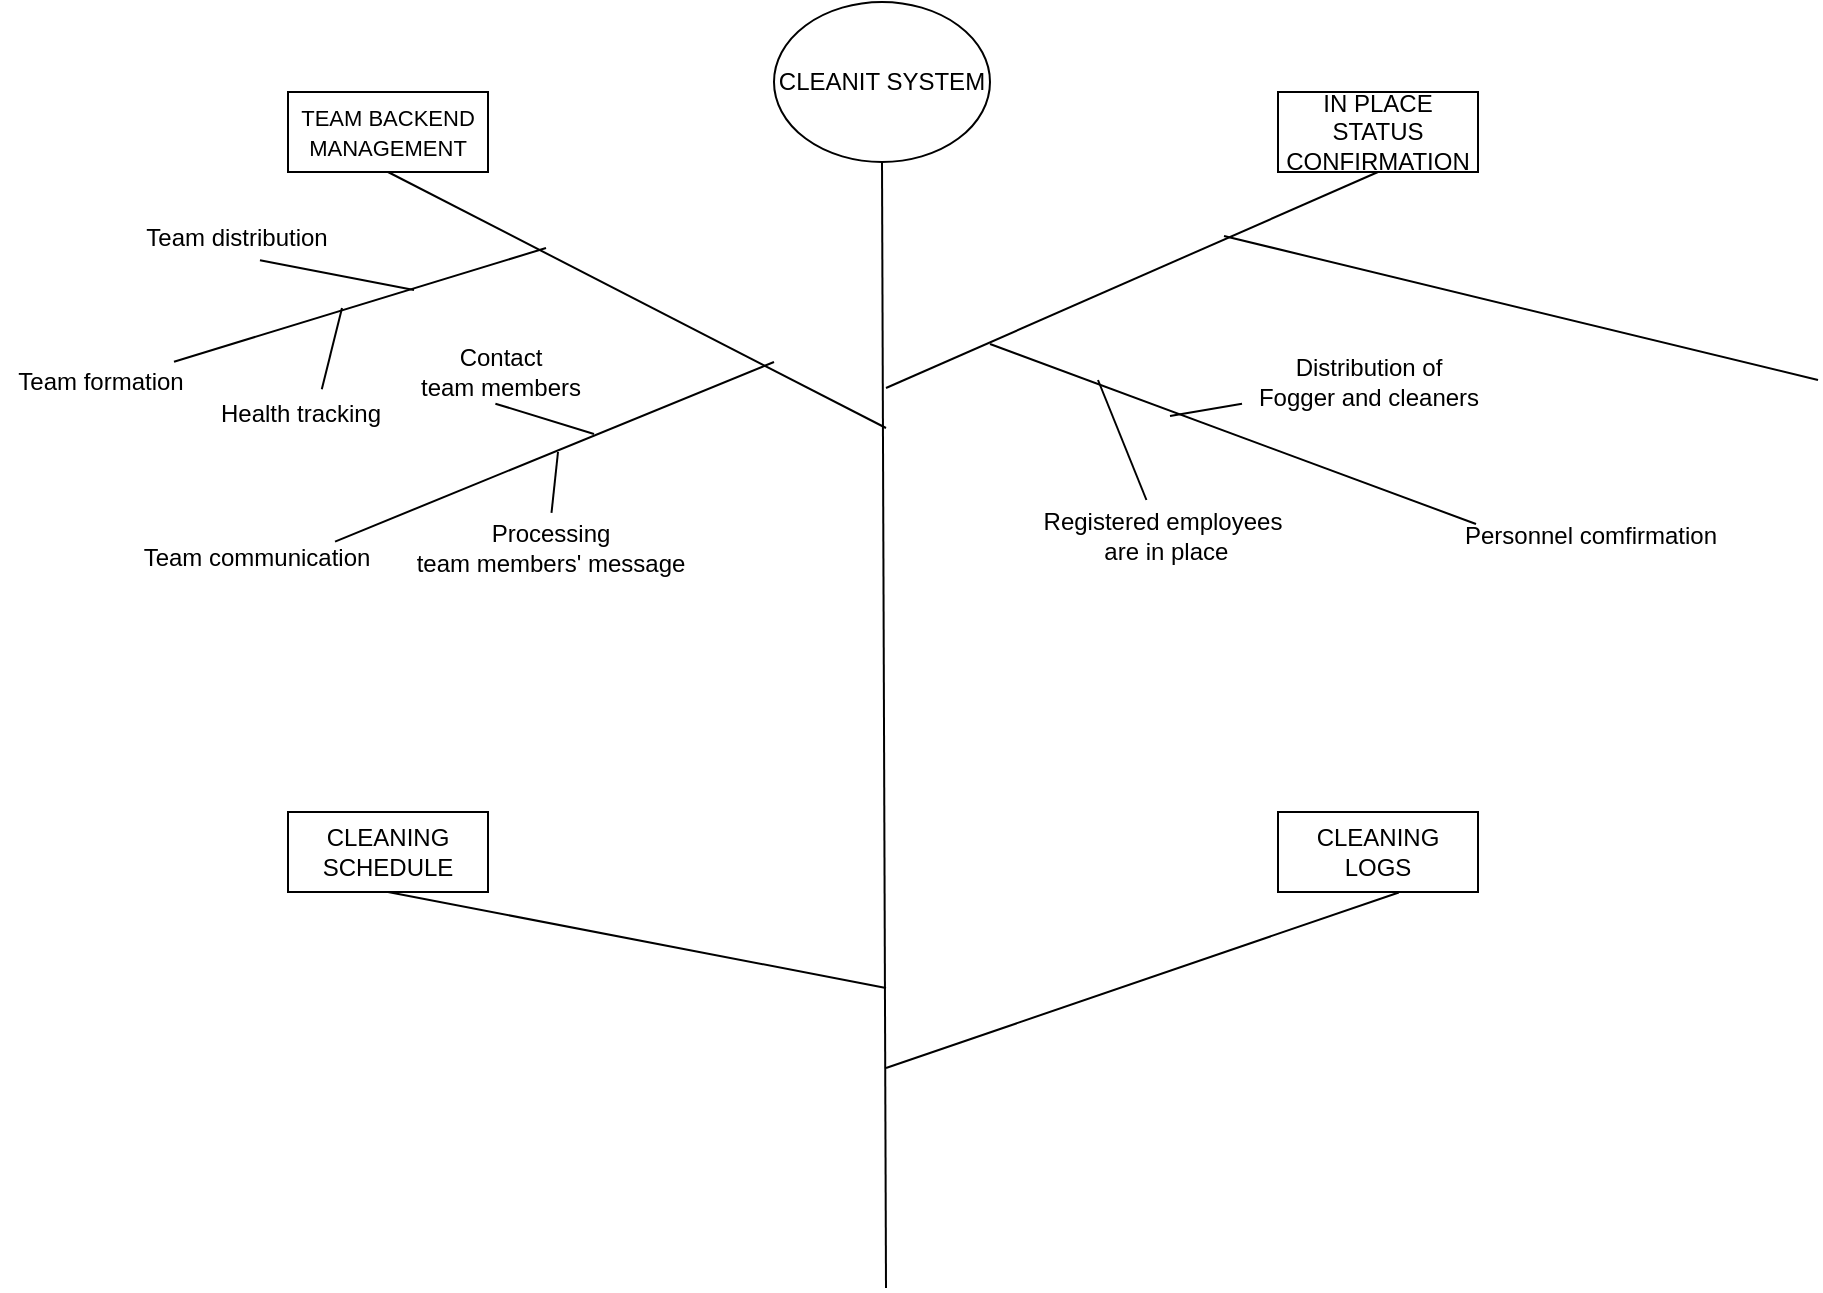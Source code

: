 <mxfile version="13.7.8" type="github">
  <diagram id="9d1zXaGXQL4afwREDJQw" name="Page-1">
    <mxGraphModel dx="1896" dy="577" grid="1" gridSize="9" guides="1" tooltips="1" connect="1" arrows="1" fold="1" page="1" pageScale="1" pageWidth="827" pageHeight="1169" math="0" shadow="0">
      <root>
        <mxCell id="0" />
        <mxCell id="1" parent="0" />
        <mxCell id="A5MzGQiEFCiiMQbKR6oo-1" value="CLEANIT SYSTEM" style="ellipse;whiteSpace=wrap;html=1;" vertex="1" parent="1">
          <mxGeometry x="324" y="27" width="108" height="80" as="geometry" />
        </mxCell>
        <mxCell id="A5MzGQiEFCiiMQbKR6oo-2" value="" style="endArrow=none;html=1;entryX=0.5;entryY=1;entryDx=0;entryDy=0;" edge="1" parent="1" target="A5MzGQiEFCiiMQbKR6oo-1">
          <mxGeometry width="50" height="50" relative="1" as="geometry">
            <mxPoint x="380" y="670" as="sourcePoint" />
            <mxPoint x="440" y="200" as="targetPoint" />
          </mxGeometry>
        </mxCell>
        <mxCell id="A5MzGQiEFCiiMQbKR6oo-3" value="&lt;font style=&quot;font-size: 11px&quot;&gt;TEAM BACKEND MANAGEMENT&lt;/font&gt;" style="rounded=0;whiteSpace=wrap;html=1;" vertex="1" parent="1">
          <mxGeometry x="81" y="72" width="100" height="40" as="geometry" />
        </mxCell>
        <mxCell id="A5MzGQiEFCiiMQbKR6oo-4" value="" style="endArrow=none;html=1;entryX=0.5;entryY=1;entryDx=0;entryDy=0;" edge="1" parent="1" target="A5MzGQiEFCiiMQbKR6oo-3">
          <mxGeometry width="50" height="50" relative="1" as="geometry">
            <mxPoint x="380" y="240" as="sourcePoint" />
            <mxPoint x="120" y="120" as="targetPoint" />
          </mxGeometry>
        </mxCell>
        <mxCell id="A5MzGQiEFCiiMQbKR6oo-5" value="IN PLACE STATUS CONFIRMATION" style="rounded=0;whiteSpace=wrap;html=1;" vertex="1" parent="1">
          <mxGeometry x="576" y="72" width="100" height="40" as="geometry" />
        </mxCell>
        <mxCell id="A5MzGQiEFCiiMQbKR6oo-6" value="" style="endArrow=none;html=1;entryX=0.5;entryY=1;entryDx=0;entryDy=0;" edge="1" parent="1" target="A5MzGQiEFCiiMQbKR6oo-5">
          <mxGeometry width="50" height="50" relative="1" as="geometry">
            <mxPoint x="380" y="220" as="sourcePoint" />
            <mxPoint x="430" y="170" as="targetPoint" />
          </mxGeometry>
        </mxCell>
        <mxCell id="A5MzGQiEFCiiMQbKR6oo-7" value="CLEANING SCHEDULE" style="rounded=0;whiteSpace=wrap;html=1;" vertex="1" parent="1">
          <mxGeometry x="81" y="432" width="100" height="40" as="geometry" />
        </mxCell>
        <mxCell id="A5MzGQiEFCiiMQbKR6oo-8" value="CLEANING LOGS" style="rounded=0;whiteSpace=wrap;html=1;" vertex="1" parent="1">
          <mxGeometry x="576" y="432" width="100" height="40" as="geometry" />
        </mxCell>
        <mxCell id="A5MzGQiEFCiiMQbKR6oo-9" value="" style="endArrow=none;html=1;entryX=0.5;entryY=1;entryDx=0;entryDy=0;" edge="1" parent="1" target="A5MzGQiEFCiiMQbKR6oo-7">
          <mxGeometry width="50" height="50" relative="1" as="geometry">
            <mxPoint x="380" y="520" as="sourcePoint" />
            <mxPoint x="150" y="280" as="targetPoint" />
          </mxGeometry>
        </mxCell>
        <mxCell id="A5MzGQiEFCiiMQbKR6oo-10" value="" style="endArrow=none;html=1;entryX=0.604;entryY=1.006;entryDx=0;entryDy=0;entryPerimeter=0;" edge="1" parent="1" target="A5MzGQiEFCiiMQbKR6oo-8">
          <mxGeometry width="50" height="50" relative="1" as="geometry">
            <mxPoint x="380" y="560" as="sourcePoint" />
            <mxPoint x="440" y="230" as="targetPoint" />
          </mxGeometry>
        </mxCell>
        <mxCell id="A5MzGQiEFCiiMQbKR6oo-11" value="" style="endArrow=none;html=1;exitX=0.87;exitY=-0.007;exitDx=0;exitDy=0;exitPerimeter=0;" edge="1" parent="1" source="A5MzGQiEFCiiMQbKR6oo-12">
          <mxGeometry width="50" height="50" relative="1" as="geometry">
            <mxPoint x="26" y="207" as="sourcePoint" />
            <mxPoint x="210" y="150" as="targetPoint" />
          </mxGeometry>
        </mxCell>
        <mxCell id="A5MzGQiEFCiiMQbKR6oo-12" value="Team formation" style="text;html=1;align=center;verticalAlign=middle;resizable=0;points=[];autosize=1;" vertex="1" parent="1">
          <mxGeometry x="-63" y="207" width="100" height="20" as="geometry" />
        </mxCell>
        <mxCell id="A5MzGQiEFCiiMQbKR6oo-13" value="" style="endArrow=none;html=1;exitX=0.609;exitY=1.055;exitDx=0;exitDy=0;exitPerimeter=0;" edge="1" parent="1" source="A5MzGQiEFCiiMQbKR6oo-14">
          <mxGeometry width="50" height="50" relative="1" as="geometry">
            <mxPoint x="27" y="171" as="sourcePoint" />
            <mxPoint x="144" y="171" as="targetPoint" />
          </mxGeometry>
        </mxCell>
        <mxCell id="A5MzGQiEFCiiMQbKR6oo-14" value="Team distribution" style="text;html=1;align=center;verticalAlign=middle;resizable=0;points=[];autosize=1;" vertex="1" parent="1">
          <mxGeometry y="135" width="110" height="20" as="geometry" />
        </mxCell>
        <mxCell id="A5MzGQiEFCiiMQbKR6oo-16" value="Health tracking" style="text;html=1;align=center;verticalAlign=middle;resizable=0;points=[];autosize=1;" vertex="1" parent="1">
          <mxGeometry x="37" y="223" width="100" height="20" as="geometry" />
        </mxCell>
        <mxCell id="A5MzGQiEFCiiMQbKR6oo-17" value="" style="endArrow=none;html=1;exitX=0.804;exitY=0.09;exitDx=0;exitDy=0;exitPerimeter=0;" edge="1" parent="1" source="A5MzGQiEFCiiMQbKR6oo-18">
          <mxGeometry width="50" height="50" relative="1" as="geometry">
            <mxPoint x="121" y="297" as="sourcePoint" />
            <mxPoint x="324" y="207" as="targetPoint" />
          </mxGeometry>
        </mxCell>
        <mxCell id="A5MzGQiEFCiiMQbKR6oo-18" value="Team communication" style="text;html=1;align=center;verticalAlign=middle;resizable=0;points=[];autosize=1;" vertex="1" parent="1">
          <mxGeometry y="295" width="130" height="20" as="geometry" />
        </mxCell>
        <mxCell id="A5MzGQiEFCiiMQbKR6oo-19" value="" style="endArrow=none;html=1;exitX=0.477;exitY=1.028;exitDx=0;exitDy=0;exitPerimeter=0;" edge="1" parent="1" source="A5MzGQiEFCiiMQbKR6oo-20">
          <mxGeometry width="50" height="50" relative="1" as="geometry">
            <mxPoint x="199" y="234" as="sourcePoint" />
            <mxPoint x="234" y="243" as="targetPoint" />
          </mxGeometry>
        </mxCell>
        <mxCell id="A5MzGQiEFCiiMQbKR6oo-20" value="Contact &lt;br&gt;team members" style="text;html=1;align=center;verticalAlign=middle;resizable=0;points=[];autosize=1;" vertex="1" parent="1">
          <mxGeometry x="137" y="197" width="100" height="30" as="geometry" />
        </mxCell>
        <mxCell id="A5MzGQiEFCiiMQbKR6oo-21" value="" style="endArrow=none;html=1;exitX=0.505;exitY=-0.085;exitDx=0;exitDy=0;exitPerimeter=0;" edge="1" parent="1" source="A5MzGQiEFCiiMQbKR6oo-22">
          <mxGeometry width="50" height="50" relative="1" as="geometry">
            <mxPoint x="227" y="288" as="sourcePoint" />
            <mxPoint x="216" y="252" as="targetPoint" />
          </mxGeometry>
        </mxCell>
        <mxCell id="A5MzGQiEFCiiMQbKR6oo-22" value="Processing &lt;br&gt;team members&#39; message" style="text;html=1;align=center;verticalAlign=middle;resizable=0;points=[];autosize=1;" vertex="1" parent="1">
          <mxGeometry x="137" y="285" width="150" height="30" as="geometry" />
        </mxCell>
        <mxCell id="A5MzGQiEFCiiMQbKR6oo-23" value="" style="endArrow=none;html=1;exitX=0.609;exitY=-0.117;exitDx=0;exitDy=0;exitPerimeter=0;" edge="1" parent="1" source="A5MzGQiEFCiiMQbKR6oo-16">
          <mxGeometry width="50" height="50" relative="1" as="geometry">
            <mxPoint x="252" y="320" as="sourcePoint" />
            <mxPoint x="108" y="180" as="targetPoint" />
          </mxGeometry>
        </mxCell>
        <mxCell id="A5MzGQiEFCiiMQbKR6oo-24" value="" style="endArrow=none;html=1;" edge="1" parent="1">
          <mxGeometry width="50" height="50" relative="1" as="geometry">
            <mxPoint x="675" y="288" as="sourcePoint" />
            <mxPoint x="432" y="198" as="targetPoint" />
          </mxGeometry>
        </mxCell>
        <mxCell id="A5MzGQiEFCiiMQbKR6oo-25" value="Personnel comfirmation" style="text;html=1;align=center;verticalAlign=middle;resizable=0;points=[];autosize=1;" vertex="1" parent="1">
          <mxGeometry x="660" y="285" width="144" height="18" as="geometry" />
        </mxCell>
        <mxCell id="A5MzGQiEFCiiMQbKR6oo-26" value="" style="endArrow=none;html=1;" edge="1" parent="1" source="A5MzGQiEFCiiMQbKR6oo-27">
          <mxGeometry width="50" height="50" relative="1" as="geometry">
            <mxPoint x="450" y="277" as="sourcePoint" />
            <mxPoint x="486" y="216" as="targetPoint" />
          </mxGeometry>
        </mxCell>
        <mxCell id="A5MzGQiEFCiiMQbKR6oo-27" value="Registered employees&lt;br&gt;&amp;nbsp;are in place" style="text;html=1;align=center;verticalAlign=middle;resizable=0;points=[];autosize=1;" vertex="1" parent="1">
          <mxGeometry x="450" y="276" width="135" height="36" as="geometry" />
        </mxCell>
        <mxCell id="A5MzGQiEFCiiMQbKR6oo-28" value="" style="endArrow=none;html=1;" edge="1" parent="1" source="A5MzGQiEFCiiMQbKR6oo-29">
          <mxGeometry width="50" height="50" relative="1" as="geometry">
            <mxPoint x="576" y="207" as="sourcePoint" />
            <mxPoint x="522" y="234" as="targetPoint" />
          </mxGeometry>
        </mxCell>
        <mxCell id="A5MzGQiEFCiiMQbKR6oo-29" value="Distribution of&lt;br&gt;Fogger and cleaners" style="text;html=1;align=center;verticalAlign=middle;resizable=0;points=[];autosize=1;" vertex="1" parent="1">
          <mxGeometry x="558" y="199" width="126" height="36" as="geometry" />
        </mxCell>
        <mxCell id="A5MzGQiEFCiiMQbKR6oo-30" value="" style="endArrow=none;html=1;" edge="1" parent="1">
          <mxGeometry width="50" height="50" relative="1" as="geometry">
            <mxPoint x="846" y="216" as="sourcePoint" />
            <mxPoint x="549" y="144" as="targetPoint" />
          </mxGeometry>
        </mxCell>
      </root>
    </mxGraphModel>
  </diagram>
</mxfile>
